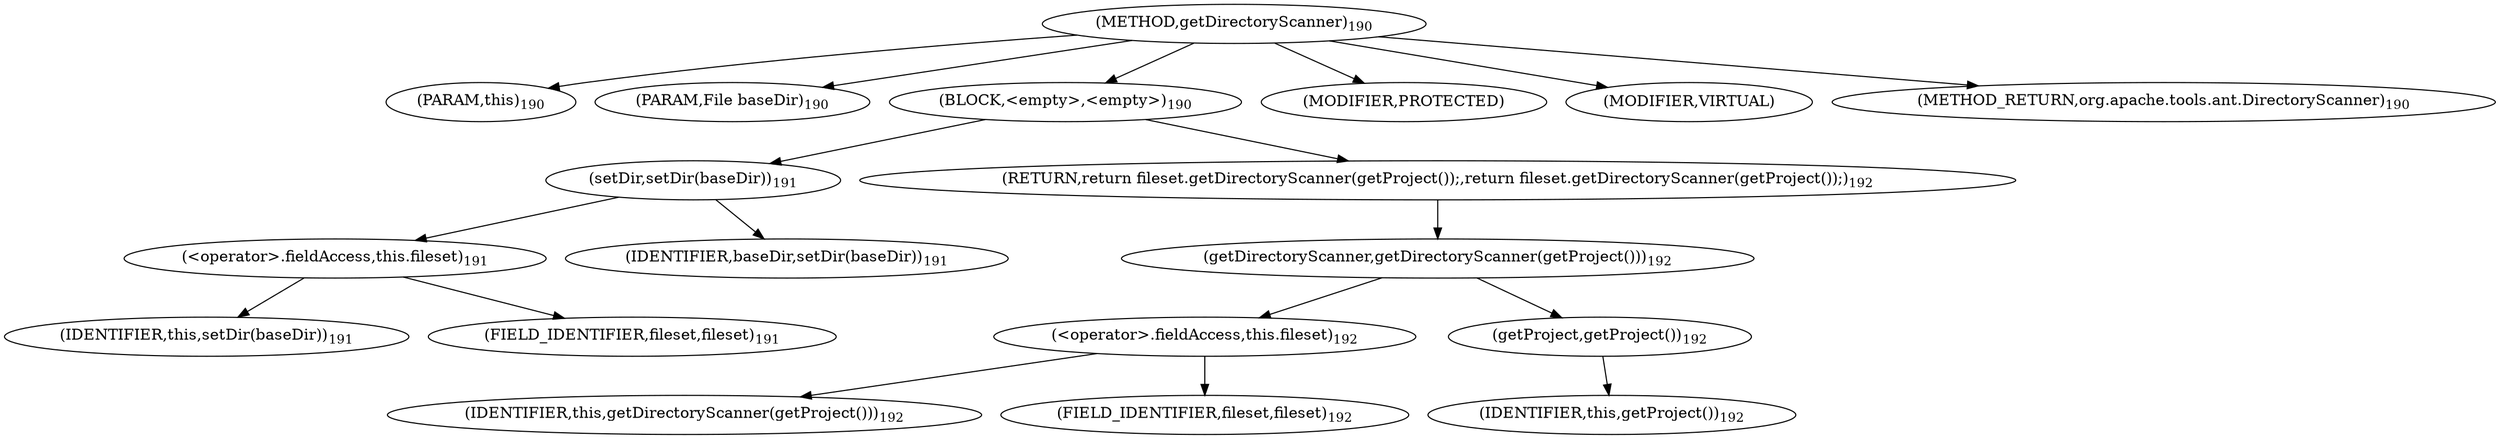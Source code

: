 digraph "getDirectoryScanner" {  
"269" [label = <(METHOD,getDirectoryScanner)<SUB>190</SUB>> ]
"15" [label = <(PARAM,this)<SUB>190</SUB>> ]
"270" [label = <(PARAM,File baseDir)<SUB>190</SUB>> ]
"271" [label = <(BLOCK,&lt;empty&gt;,&lt;empty&gt;)<SUB>190</SUB>> ]
"272" [label = <(setDir,setDir(baseDir))<SUB>191</SUB>> ]
"273" [label = <(&lt;operator&gt;.fieldAccess,this.fileset)<SUB>191</SUB>> ]
"274" [label = <(IDENTIFIER,this,setDir(baseDir))<SUB>191</SUB>> ]
"275" [label = <(FIELD_IDENTIFIER,fileset,fileset)<SUB>191</SUB>> ]
"276" [label = <(IDENTIFIER,baseDir,setDir(baseDir))<SUB>191</SUB>> ]
"277" [label = <(RETURN,return fileset.getDirectoryScanner(getProject());,return fileset.getDirectoryScanner(getProject());)<SUB>192</SUB>> ]
"278" [label = <(getDirectoryScanner,getDirectoryScanner(getProject()))<SUB>192</SUB>> ]
"279" [label = <(&lt;operator&gt;.fieldAccess,this.fileset)<SUB>192</SUB>> ]
"280" [label = <(IDENTIFIER,this,getDirectoryScanner(getProject()))<SUB>192</SUB>> ]
"281" [label = <(FIELD_IDENTIFIER,fileset,fileset)<SUB>192</SUB>> ]
"282" [label = <(getProject,getProject())<SUB>192</SUB>> ]
"14" [label = <(IDENTIFIER,this,getProject())<SUB>192</SUB>> ]
"283" [label = <(MODIFIER,PROTECTED)> ]
"284" [label = <(MODIFIER,VIRTUAL)> ]
"285" [label = <(METHOD_RETURN,org.apache.tools.ant.DirectoryScanner)<SUB>190</SUB>> ]
  "269" -> "15" 
  "269" -> "270" 
  "269" -> "271" 
  "269" -> "283" 
  "269" -> "284" 
  "269" -> "285" 
  "271" -> "272" 
  "271" -> "277" 
  "272" -> "273" 
  "272" -> "276" 
  "273" -> "274" 
  "273" -> "275" 
  "277" -> "278" 
  "278" -> "279" 
  "278" -> "282" 
  "279" -> "280" 
  "279" -> "281" 
  "282" -> "14" 
}
